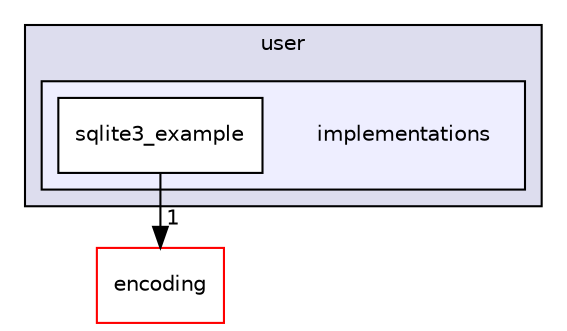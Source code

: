 digraph "policy/pap/user/implementations" {
  compound=true
  node [ fontsize="10", fontname="Helvetica"];
  edge [ labelfontsize="10", labelfontname="Helvetica"];
  subgraph clusterdir_8817023b5ed0777935b8c79fa907433a {
    graph [ bgcolor="#ddddee", pencolor="black", label="user" fontname="Helvetica", fontsize="10", URL="dir_8817023b5ed0777935b8c79fa907433a.html"]
  subgraph clusterdir_61ae4258d1b887316e199016c8bdb0f2 {
    graph [ bgcolor="#eeeeff", pencolor="black", label="" URL="dir_61ae4258d1b887316e199016c8bdb0f2.html"];
    dir_61ae4258d1b887316e199016c8bdb0f2 [shape=plaintext label="implementations"];
    dir_e8fce65914a3b75b997fcc331b1911e9 [shape=box label="sqlite3_example" color="black" fillcolor="white" style="filled" URL="dir_e8fce65914a3b75b997fcc331b1911e9.html"];
  }
  }
  dir_610a2b56a275b26200d5acaaa4c9d913 [shape=box label="encoding" fillcolor="white" style="filled" color="red" URL="dir_610a2b56a275b26200d5acaaa4c9d913.html"];
  dir_e8fce65914a3b75b997fcc331b1911e9->dir_610a2b56a275b26200d5acaaa4c9d913 [headlabel="1", labeldistance=1.5 headhref="dir_000011_000005.html"];
}
